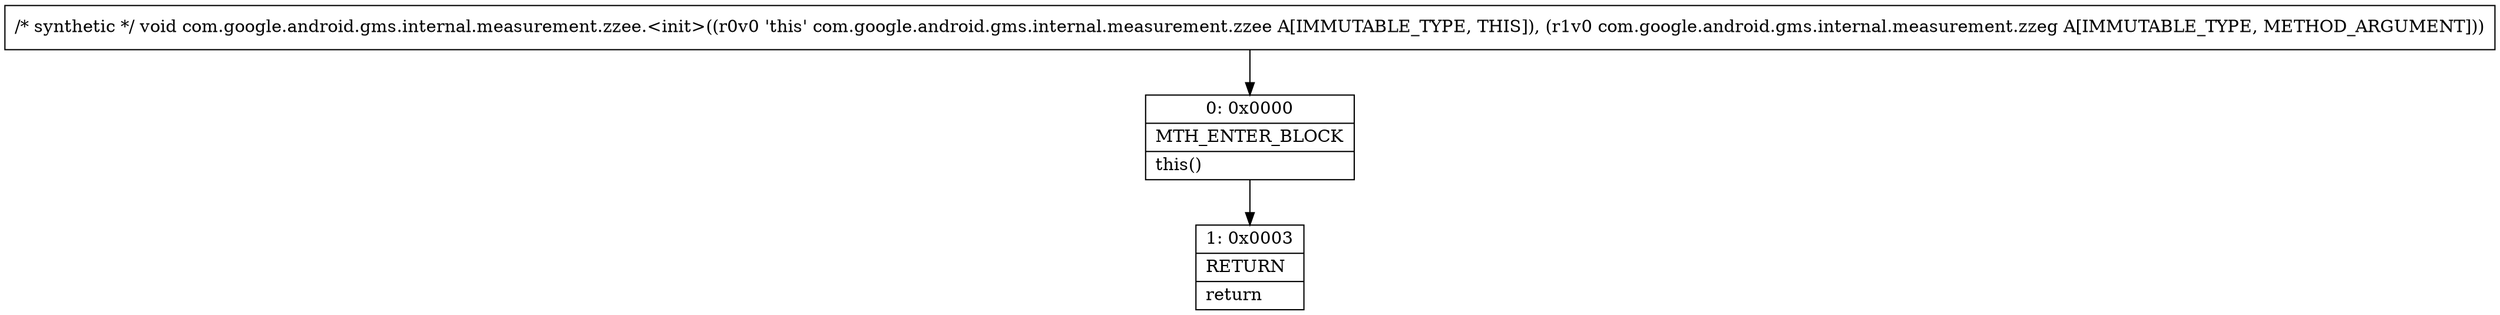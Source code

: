 digraph "CFG forcom.google.android.gms.internal.measurement.zzee.\<init\>(Lcom\/google\/android\/gms\/internal\/measurement\/zzeg;)V" {
Node_0 [shape=record,label="{0\:\ 0x0000|MTH_ENTER_BLOCK\l|this()\l}"];
Node_1 [shape=record,label="{1\:\ 0x0003|RETURN\l|return\l}"];
MethodNode[shape=record,label="{\/* synthetic *\/ void com.google.android.gms.internal.measurement.zzee.\<init\>((r0v0 'this' com.google.android.gms.internal.measurement.zzee A[IMMUTABLE_TYPE, THIS]), (r1v0 com.google.android.gms.internal.measurement.zzeg A[IMMUTABLE_TYPE, METHOD_ARGUMENT])) }"];
MethodNode -> Node_0;
Node_0 -> Node_1;
}

